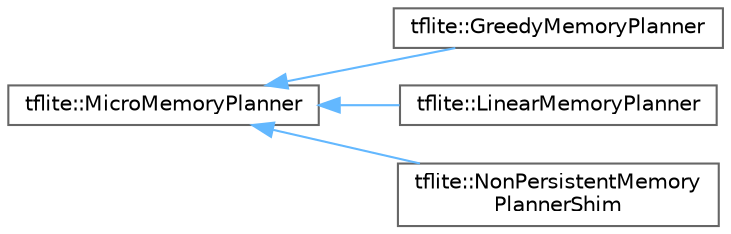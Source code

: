 digraph "Graphical Class Hierarchy"
{
 // LATEX_PDF_SIZE
  bgcolor="transparent";
  edge [fontname=Helvetica,fontsize=10,labelfontname=Helvetica,labelfontsize=10];
  node [fontname=Helvetica,fontsize=10,shape=box,height=0.2,width=0.4];
  rankdir="LR";
  Node0 [id="Node000000",label="tflite::MicroMemoryPlanner",height=0.2,width=0.4,color="grey40", fillcolor="white", style="filled",URL="$classtflite_1_1_micro_memory_planner.html",tooltip=" "];
  Node0 -> Node1 [id="edge646_Node000000_Node000001",dir="back",color="steelblue1",style="solid",tooltip=" "];
  Node1 [id="Node000001",label="tflite::GreedyMemoryPlanner",height=0.2,width=0.4,color="grey40", fillcolor="white", style="filled",URL="$classtflite_1_1_greedy_memory_planner.html",tooltip=" "];
  Node0 -> Node2 [id="edge647_Node000000_Node000002",dir="back",color="steelblue1",style="solid",tooltip=" "];
  Node2 [id="Node000002",label="tflite::LinearMemoryPlanner",height=0.2,width=0.4,color="grey40", fillcolor="white", style="filled",URL="$classtflite_1_1_linear_memory_planner.html",tooltip=" "];
  Node0 -> Node3 [id="edge648_Node000000_Node000003",dir="back",color="steelblue1",style="solid",tooltip=" "];
  Node3 [id="Node000003",label="tflite::NonPersistentMemory\lPlannerShim",height=0.2,width=0.4,color="grey40", fillcolor="white", style="filled",URL="$classtflite_1_1_non_persistent_memory_planner_shim.html",tooltip=" "];
}
